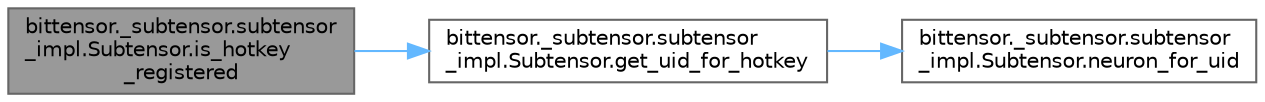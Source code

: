 digraph "bittensor._subtensor.subtensor_impl.Subtensor.is_hotkey_registered"
{
 // LATEX_PDF_SIZE
  bgcolor="transparent";
  edge [fontname=Helvetica,fontsize=10,labelfontname=Helvetica,labelfontsize=10];
  node [fontname=Helvetica,fontsize=10,shape=box,height=0.2,width=0.4];
  rankdir="LR";
  Node1 [label="bittensor._subtensor.subtensor\l_impl.Subtensor.is_hotkey\l_registered",height=0.2,width=0.4,color="gray40", fillcolor="grey60", style="filled", fontcolor="black",tooltip=" "];
  Node1 -> Node2 [color="steelblue1",style="solid"];
  Node2 [label="bittensor._subtensor.subtensor\l_impl.Subtensor.get_uid_for_hotkey",height=0.2,width=0.4,color="grey40", fillcolor="white", style="filled",URL="$classbittensor_1_1__subtensor_1_1subtensor__impl_1_1_subtensor.html#ae02ae4e8119bce581133cac1f8893ded",tooltip=" "];
  Node2 -> Node3 [color="steelblue1",style="solid"];
  Node3 [label="bittensor._subtensor.subtensor\l_impl.Subtensor.neuron_for_uid",height=0.2,width=0.4,color="grey40", fillcolor="white", style="filled",URL="$classbittensor_1_1__subtensor_1_1subtensor__impl_1_1_subtensor.html#aedf9d44c58320641bd3a0d237159119d",tooltip=" "];
}
